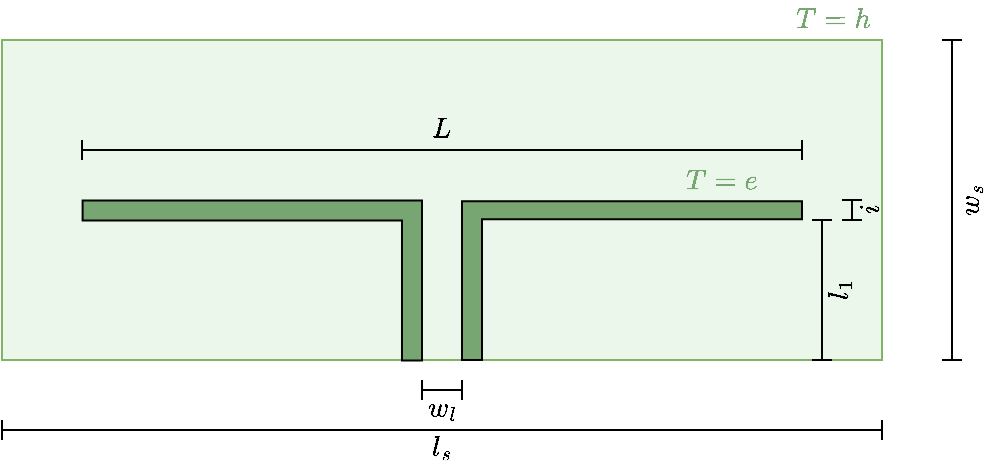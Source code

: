 <mxfile version="15.4.0" type="device" pages="2"><diagram id="VHRrI05O6E7TqF2w5xyo" name="Dipole"><mxGraphModel dx="657" dy="1161" grid="1" gridSize="10" guides="1" tooltips="1" connect="1" arrows="1" fold="1" page="1" pageScale="1" pageWidth="827" pageHeight="1169" math="1" shadow="0"><root><mxCell id="0"/><mxCell id="1" parent="0"/><mxCell id="YGo1FFRQ8EnT2LRmmme_-1" value="" style="rounded=0;whiteSpace=wrap;html=1;fillColor=#ECF7EB;strokeColor=#82b366;" vertex="1" parent="1"><mxGeometry x="80" y="280" width="440" height="160" as="geometry"/></mxCell><mxCell id="YGo1FFRQ8EnT2LRmmme_-9" value="" style="shape=corner;whiteSpace=wrap;html=1;fillColor=#78A672;rotation=90;dx=10;dy=10;" vertex="1" parent="1"><mxGeometry x="165.15" y="315.46" width="80" height="169.69" as="geometry"/></mxCell><mxCell id="YGo1FFRQ8EnT2LRmmme_-10" value="" style="shape=corner;whiteSpace=wrap;html=1;fillColor=#78A672;rotation=0;dx=10;dy=9;" vertex="1" parent="1"><mxGeometry x="310" y="360.62" width="170" height="79.38" as="geometry"/></mxCell><mxCell id="YGo1FFRQ8EnT2LRmmme_-12" value="\(l_s\)" style="shape=crossbar;whiteSpace=wrap;html=1;rounded=1;fillColor=#78A672;verticalAlign=top;rotation=0;horizontal=1;" vertex="1" parent="1"><mxGeometry x="80" y="470" width="440" height="10" as="geometry"/></mxCell><mxCell id="YGo1FFRQ8EnT2LRmmme_-14" value="\(w_s\)" style="shape=crossbar;whiteSpace=wrap;html=1;rounded=1;fillColor=#78A672;verticalAlign=top;rotation=-90;horizontal=1;" vertex="1" parent="1"><mxGeometry x="475" y="355" width="160" height="10" as="geometry"/></mxCell><mxCell id="YGo1FFRQ8EnT2LRmmme_-16" value="\(T=h\)" style="text;html=1;align=center;verticalAlign=middle;resizable=0;points=[];autosize=1;strokeColor=none;fillColor=none;fontSize=12;fontColor=#78A672;" vertex="1" parent="1"><mxGeometry x="470" y="260" width="50" height="20" as="geometry"/></mxCell><mxCell id="YGo1FFRQ8EnT2LRmmme_-17" value="\(w_l\)" style="shape=crossbar;whiteSpace=wrap;html=1;rounded=1;fillColor=#78A672;verticalAlign=top;rotation=0;horizontal=1;" vertex="1" parent="1"><mxGeometry x="290" y="450" width="20" height="10" as="geometry"/></mxCell><mxCell id="YGo1FFRQ8EnT2LRmmme_-18" value="\(i\)" style="shape=crossbar;whiteSpace=wrap;html=1;rounded=1;fillColor=#78A672;verticalAlign=top;rotation=-90;horizontal=1;" vertex="1" parent="1"><mxGeometry x="500" y="360" width="10" height="10" as="geometry"/></mxCell><mxCell id="YGo1FFRQ8EnT2LRmmme_-19" value="\(l_1\)" style="shape=crossbar;whiteSpace=wrap;html=1;rounded=1;fillColor=#78A672;verticalAlign=top;rotation=-90;horizontal=1;" vertex="1" parent="1"><mxGeometry x="455" y="400" width="70" height="10" as="geometry"/></mxCell><mxCell id="YGo1FFRQ8EnT2LRmmme_-20" value="\(T=e\)" style="text;html=1;align=center;verticalAlign=middle;resizable=0;points=[];autosize=1;strokeColor=none;fillColor=none;fontSize=12;fontColor=#78A672;" vertex="1" parent="1"><mxGeometry x="414" y="340" width="50" height="20" as="geometry"/></mxCell><mxCell id="YGo1FFRQ8EnT2LRmmme_-22" value="\(L\)" style="shape=crossbar;whiteSpace=wrap;html=1;rounded=1;fillColor=#78A672;verticalAlign=bottom;rotation=0;horizontal=1;spacing=8;" vertex="1" parent="1"><mxGeometry x="120" y="330" width="360" height="10" as="geometry"/></mxCell></root></mxGraphModel></diagram><diagram id="idrPvumyT37Ox_DOdAYD" name="Patch"><mxGraphModel dx="677" dy="391" grid="1" gridSize="10" guides="1" tooltips="1" connect="1" arrows="1" fold="1" page="1" pageScale="1" pageWidth="827" pageHeight="1169" math="1" shadow="0"><root><mxCell id="qrY9paknDIXgfDp80LIM-0"/><mxCell id="qrY9paknDIXgfDp80LIM-1" style="locked=1;" parent="qrY9paknDIXgfDp80LIM-0"/><mxCell id="qrY9paknDIXgfDp80LIM-20" value="" style="group" vertex="1" connectable="0" parent="qrY9paknDIXgfDp80LIM-1"><mxGeometry x="120" y="200" width="320" height="240" as="geometry"/></mxCell><mxCell id="qrY9paknDIXgfDp80LIM-2" value="" style="rounded=0;whiteSpace=wrap;html=1;fillColor=#ECF7EB;strokeColor=#82b366;" vertex="1" parent="qrY9paknDIXgfDp80LIM-20"><mxGeometry width="320" height="240" as="geometry"/></mxCell><mxCell id="qrY9paknDIXgfDp80LIM-13" value="" style="rounded=0;whiteSpace=wrap;html=1;fontSize=12;fontColor=#78A672;strokeWidth=1;fillColor=#78A672;verticalAlign=bottom;strokeColor=none;" vertex="1" parent="qrY9paknDIXgfDp80LIM-20"><mxGeometry x="40" y="40" width="100" height="160" as="geometry"/></mxCell><mxCell id="qrY9paknDIXgfDp80LIM-14" value="" style="rounded=0;whiteSpace=wrap;html=1;fontSize=12;fontColor=#78A672;strokeWidth=1;fillColor=#78A672;verticalAlign=bottom;strokeColor=none;" vertex="1" parent="qrY9paknDIXgfDp80LIM-20"><mxGeometry x="180" y="40" width="100" height="160" as="geometry"/></mxCell><mxCell id="qrY9paknDIXgfDp80LIM-15" value="" style="rounded=0;whiteSpace=wrap;html=1;fontSize=12;fontColor=#78A672;strokeWidth=1;fillColor=#78A672;verticalAlign=bottom;strokeColor=none;" vertex="1" parent="qrY9paknDIXgfDp80LIM-20"><mxGeometry x="120" y="40" width="90" height="90" as="geometry"/></mxCell><mxCell id="qrY9paknDIXgfDp80LIM-16" value="" style="rounded=0;whiteSpace=wrap;html=1;fontSize=12;fontColor=#78A672;strokeWidth=1;fillColor=#78A672;verticalAlign=bottom;strokeColor=none;" vertex="1" parent="qrY9paknDIXgfDp80LIM-20"><mxGeometry x="150" y="100" width="20" height="140" as="geometry"/></mxCell><mxCell id="qrY9paknDIXgfDp80LIM-7" value="\(T=h\)" style="text;html=1;align=center;verticalAlign=middle;resizable=0;points=[];autosize=1;strokeColor=none;fillColor=none;fontSize=12;fontColor=#78A672;" vertex="1" parent="qrY9paknDIXgfDp80LIM-1"><mxGeometry x="390" y="180" width="50" height="20" as="geometry"/></mxCell><mxCell id="qrY9paknDIXgfDp80LIM-21" value="Cottes" parent="qrY9paknDIXgfDp80LIM-0"/><mxCell id="qrY9paknDIXgfDp80LIM-22" value="\(w_s\)" style="shape=crossbar;whiteSpace=wrap;html=1;rounded=1;fontSize=12;fontColor=#000000;strokeWidth=1;fillColor=#78A672;verticalAlign=top;" vertex="1" parent="qrY9paknDIXgfDp80LIM-21"><mxGeometry x="120" y="470" width="320" height="10" as="geometry"/></mxCell><mxCell id="qrY9paknDIXgfDp80LIM-24" value="\(l_s\)" style="shape=crossbar;whiteSpace=wrap;html=1;rounded=1;fontSize=12;fontColor=#000000;strokeWidth=1;fillColor=#78A672;verticalAlign=top;rotation=-90;" vertex="1" parent="qrY9paknDIXgfDp80LIM-21"><mxGeometry x="355" y="315" width="240" height="10" as="geometry"/></mxCell><mxCell id="qrY9paknDIXgfDp80LIM-29" value="\(w_0\)" style="shape=crossbar;whiteSpace=wrap;html=1;rounded=1;fontSize=12;fontColor=#000000;strokeWidth=1;fillColor=#78A672;verticalAlign=top;" vertex="1" parent="qrY9paknDIXgfDp80LIM-21"><mxGeometry x="270" y="450" width="20" height="10" as="geometry"/></mxCell><mxCell id="qrY9paknDIXgfDp80LIM-33" value="\(y_0\)" style="shape=crossbar;whiteSpace=wrap;html=1;rounded=1;fontSize=12;fontColor=#000000;strokeWidth=1;fillColor=#78A672;verticalAlign=top;rotation=-90;" vertex="1" parent="qrY9paknDIXgfDp80LIM-21"><mxGeometry x="380" y="360" width="70" height="10" as="geometry"/></mxCell><mxCell id="qrY9paknDIXgfDp80LIM-34" value="\(L\)" style="shape=crossbar;whiteSpace=wrap;html=1;rounded=1;fontSize=12;fontColor=#000000;strokeWidth=1;fillColor=#78A672;verticalAlign=top;rotation=-90;" vertex="1" parent="qrY9paknDIXgfDp80LIM-21"><mxGeometry x="55" y="315" width="160" height="10" as="geometry"/></mxCell><mxCell id="qrY9paknDIXgfDp80LIM-37" value="\(W\)" style="shape=crossbar;whiteSpace=wrap;html=1;rounded=1;fontSize=12;fontColor=#000000;strokeWidth=1;fillColor=#78A672;verticalAlign=top;" vertex="1" parent="qrY9paknDIXgfDp80LIM-21"><mxGeometry x="160" y="210" width="240" height="10" as="geometry"/></mxCell><mxCell id="qrY9paknDIXgfDp80LIM-38" value="\(w_1=\frac{w_0}{3}\)" style="shape=crossbar;whiteSpace=wrap;html=1;rounded=1;fontSize=12;fontColor=#000000;strokeWidth=1;fillColor=#78A672;verticalAlign=top;spacingLeft=50;" vertex="1" parent="qrY9paknDIXgfDp80LIM-21"><mxGeometry x="290" y="400" width="10" height="10" as="geometry"/></mxCell><mxCell id="qrY9paknDIXgfDp80LIM-39" value="\(y_1\)" style="shape=crossbar;whiteSpace=wrap;html=1;rounded=1;fontSize=12;fontColor=#000000;strokeWidth=1;fillColor=#78A672;verticalAlign=top;rotation=-90;" vertex="1" parent="qrY9paknDIXgfDp80LIM-21"><mxGeometry x="395" y="415" width="40" height="10" as="geometry"/></mxCell></root></mxGraphModel></diagram></mxfile>